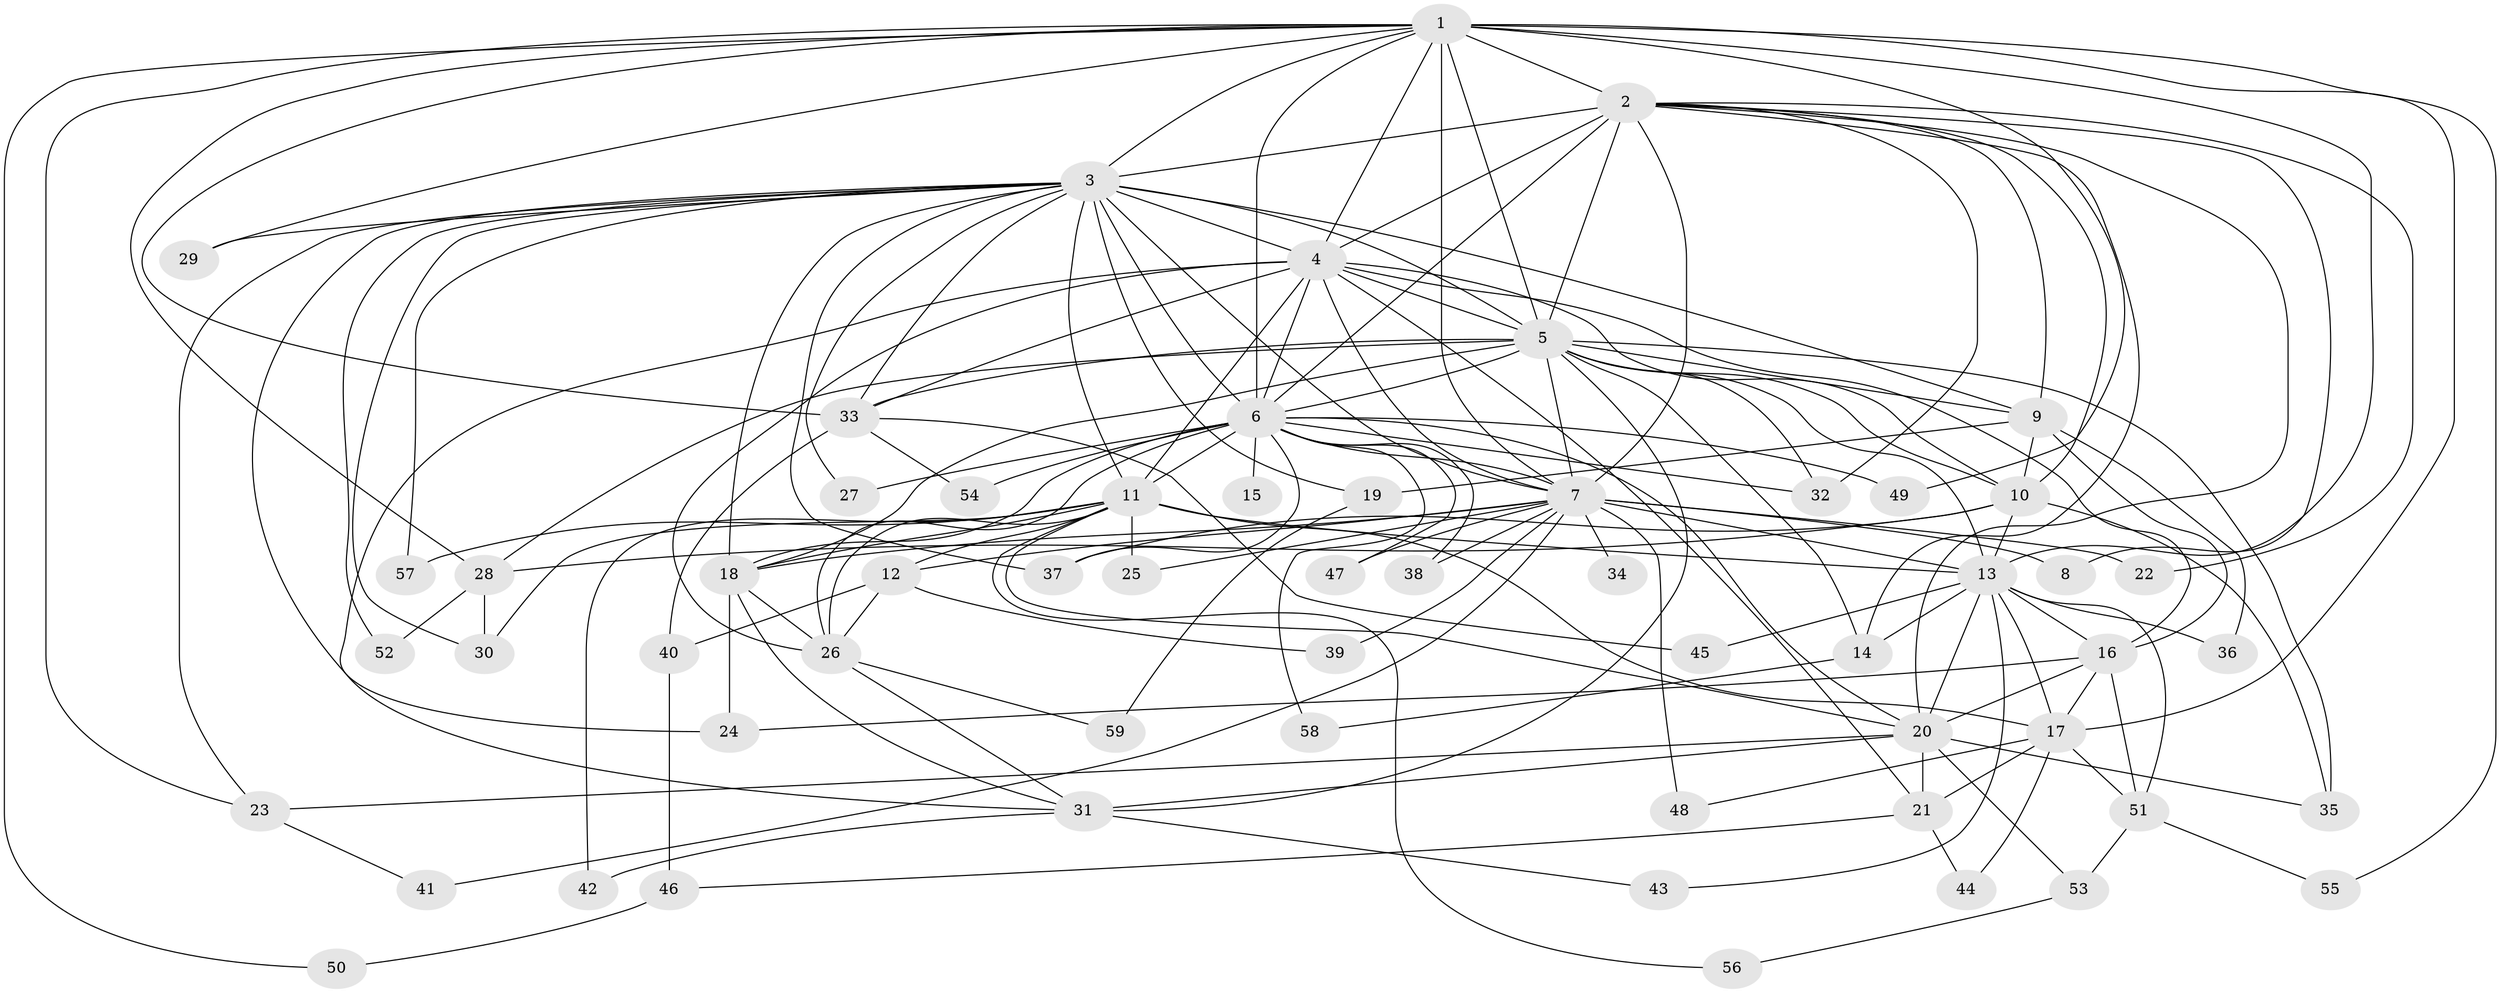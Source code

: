 // original degree distribution, {19: 0.01694915254237288, 18: 0.00847457627118644, 23: 0.00847457627118644, 25: 0.00847457627118644, 24: 0.00847457627118644, 27: 0.00847457627118644, 17: 0.00847457627118644, 15: 0.00847457627118644, 26: 0.00847457627118644, 3: 0.13559322033898305, 5: 0.059322033898305086, 9: 0.00847457627118644, 6: 0.00847457627118644, 12: 0.00847457627118644, 2: 0.6186440677966102, 4: 0.03389830508474576, 8: 0.01694915254237288, 7: 0.025423728813559324}
// Generated by graph-tools (version 1.1) at 2025/34/03/09/25 02:34:35]
// undirected, 59 vertices, 157 edges
graph export_dot {
graph [start="1"]
  node [color=gray90,style=filled];
  1;
  2;
  3;
  4;
  5;
  6;
  7;
  8;
  9;
  10;
  11;
  12;
  13;
  14;
  15;
  16;
  17;
  18;
  19;
  20;
  21;
  22;
  23;
  24;
  25;
  26;
  27;
  28;
  29;
  30;
  31;
  32;
  33;
  34;
  35;
  36;
  37;
  38;
  39;
  40;
  41;
  42;
  43;
  44;
  45;
  46;
  47;
  48;
  49;
  50;
  51;
  52;
  53;
  54;
  55;
  56;
  57;
  58;
  59;
  1 -- 2 [weight=2.0];
  1 -- 3 [weight=1.0];
  1 -- 4 [weight=2.0];
  1 -- 5 [weight=3.0];
  1 -- 6 [weight=1.0];
  1 -- 7 [weight=1.0];
  1 -- 13 [weight=1.0];
  1 -- 17 [weight=1.0];
  1 -- 23 [weight=1.0];
  1 -- 28 [weight=1.0];
  1 -- 29 [weight=1.0];
  1 -- 33 [weight=1.0];
  1 -- 49 [weight=1.0];
  1 -- 50 [weight=1.0];
  1 -- 55 [weight=1.0];
  2 -- 3 [weight=3.0];
  2 -- 4 [weight=4.0];
  2 -- 5 [weight=4.0];
  2 -- 6 [weight=3.0];
  2 -- 7 [weight=2.0];
  2 -- 8 [weight=2.0];
  2 -- 9 [weight=4.0];
  2 -- 10 [weight=1.0];
  2 -- 14 [weight=1.0];
  2 -- 20 [weight=1.0];
  2 -- 22 [weight=1.0];
  2 -- 32 [weight=1.0];
  3 -- 4 [weight=2.0];
  3 -- 5 [weight=2.0];
  3 -- 6 [weight=1.0];
  3 -- 7 [weight=1.0];
  3 -- 9 [weight=1.0];
  3 -- 11 [weight=1.0];
  3 -- 18 [weight=1.0];
  3 -- 19 [weight=1.0];
  3 -- 23 [weight=1.0];
  3 -- 24 [weight=1.0];
  3 -- 27 [weight=1.0];
  3 -- 29 [weight=1.0];
  3 -- 30 [weight=1.0];
  3 -- 33 [weight=1.0];
  3 -- 37 [weight=1.0];
  3 -- 52 [weight=1.0];
  3 -- 57 [weight=1.0];
  4 -- 5 [weight=4.0];
  4 -- 6 [weight=2.0];
  4 -- 7 [weight=2.0];
  4 -- 10 [weight=1.0];
  4 -- 11 [weight=11.0];
  4 -- 16 [weight=1.0];
  4 -- 21 [weight=1.0];
  4 -- 26 [weight=7.0];
  4 -- 31 [weight=1.0];
  4 -- 33 [weight=1.0];
  5 -- 6 [weight=2.0];
  5 -- 7 [weight=3.0];
  5 -- 9 [weight=2.0];
  5 -- 10 [weight=1.0];
  5 -- 13 [weight=1.0];
  5 -- 14 [weight=1.0];
  5 -- 18 [weight=6.0];
  5 -- 28 [weight=3.0];
  5 -- 31 [weight=2.0];
  5 -- 32 [weight=1.0];
  5 -- 33 [weight=1.0];
  5 -- 35 [weight=1.0];
  6 -- 7 [weight=1.0];
  6 -- 11 [weight=3.0];
  6 -- 15 [weight=1.0];
  6 -- 18 [weight=1.0];
  6 -- 20 [weight=1.0];
  6 -- 26 [weight=1.0];
  6 -- 27 [weight=2.0];
  6 -- 32 [weight=1.0];
  6 -- 37 [weight=1.0];
  6 -- 38 [weight=1.0];
  6 -- 47 [weight=1.0];
  6 -- 49 [weight=1.0];
  6 -- 54 [weight=1.0];
  6 -- 58 [weight=1.0];
  7 -- 8 [weight=1.0];
  7 -- 12 [weight=1.0];
  7 -- 13 [weight=1.0];
  7 -- 18 [weight=2.0];
  7 -- 22 [weight=2.0];
  7 -- 25 [weight=1.0];
  7 -- 34 [weight=1.0];
  7 -- 38 [weight=1.0];
  7 -- 39 [weight=1.0];
  7 -- 41 [weight=1.0];
  7 -- 47 [weight=1.0];
  7 -- 48 [weight=1.0];
  9 -- 10 [weight=1.0];
  9 -- 16 [weight=1.0];
  9 -- 19 [weight=1.0];
  9 -- 36 [weight=1.0];
  10 -- 13 [weight=1.0];
  10 -- 28 [weight=1.0];
  10 -- 35 [weight=1.0];
  10 -- 37 [weight=2.0];
  11 -- 12 [weight=1.0];
  11 -- 13 [weight=1.0];
  11 -- 17 [weight=1.0];
  11 -- 18 [weight=1.0];
  11 -- 20 [weight=1.0];
  11 -- 25 [weight=1.0];
  11 -- 26 [weight=1.0];
  11 -- 30 [weight=1.0];
  11 -- 42 [weight=1.0];
  11 -- 56 [weight=1.0];
  11 -- 57 [weight=1.0];
  12 -- 26 [weight=1.0];
  12 -- 39 [weight=1.0];
  12 -- 40 [weight=1.0];
  13 -- 14 [weight=1.0];
  13 -- 16 [weight=1.0];
  13 -- 17 [weight=1.0];
  13 -- 20 [weight=1.0];
  13 -- 36 [weight=1.0];
  13 -- 43 [weight=1.0];
  13 -- 45 [weight=1.0];
  13 -- 51 [weight=1.0];
  14 -- 58 [weight=1.0];
  16 -- 17 [weight=2.0];
  16 -- 20 [weight=1.0];
  16 -- 24 [weight=1.0];
  16 -- 51 [weight=1.0];
  17 -- 21 [weight=1.0];
  17 -- 44 [weight=1.0];
  17 -- 48 [weight=1.0];
  17 -- 51 [weight=1.0];
  18 -- 24 [weight=2.0];
  18 -- 26 [weight=1.0];
  18 -- 31 [weight=1.0];
  19 -- 59 [weight=1.0];
  20 -- 21 [weight=2.0];
  20 -- 23 [weight=1.0];
  20 -- 31 [weight=1.0];
  20 -- 35 [weight=1.0];
  20 -- 53 [weight=1.0];
  21 -- 44 [weight=1.0];
  21 -- 46 [weight=1.0];
  23 -- 41 [weight=1.0];
  26 -- 31 [weight=1.0];
  26 -- 59 [weight=1.0];
  28 -- 30 [weight=1.0];
  28 -- 52 [weight=1.0];
  31 -- 42 [weight=1.0];
  31 -- 43 [weight=1.0];
  33 -- 40 [weight=1.0];
  33 -- 45 [weight=1.0];
  33 -- 54 [weight=1.0];
  40 -- 46 [weight=1.0];
  46 -- 50 [weight=1.0];
  51 -- 53 [weight=1.0];
  51 -- 55 [weight=1.0];
  53 -- 56 [weight=1.0];
}
